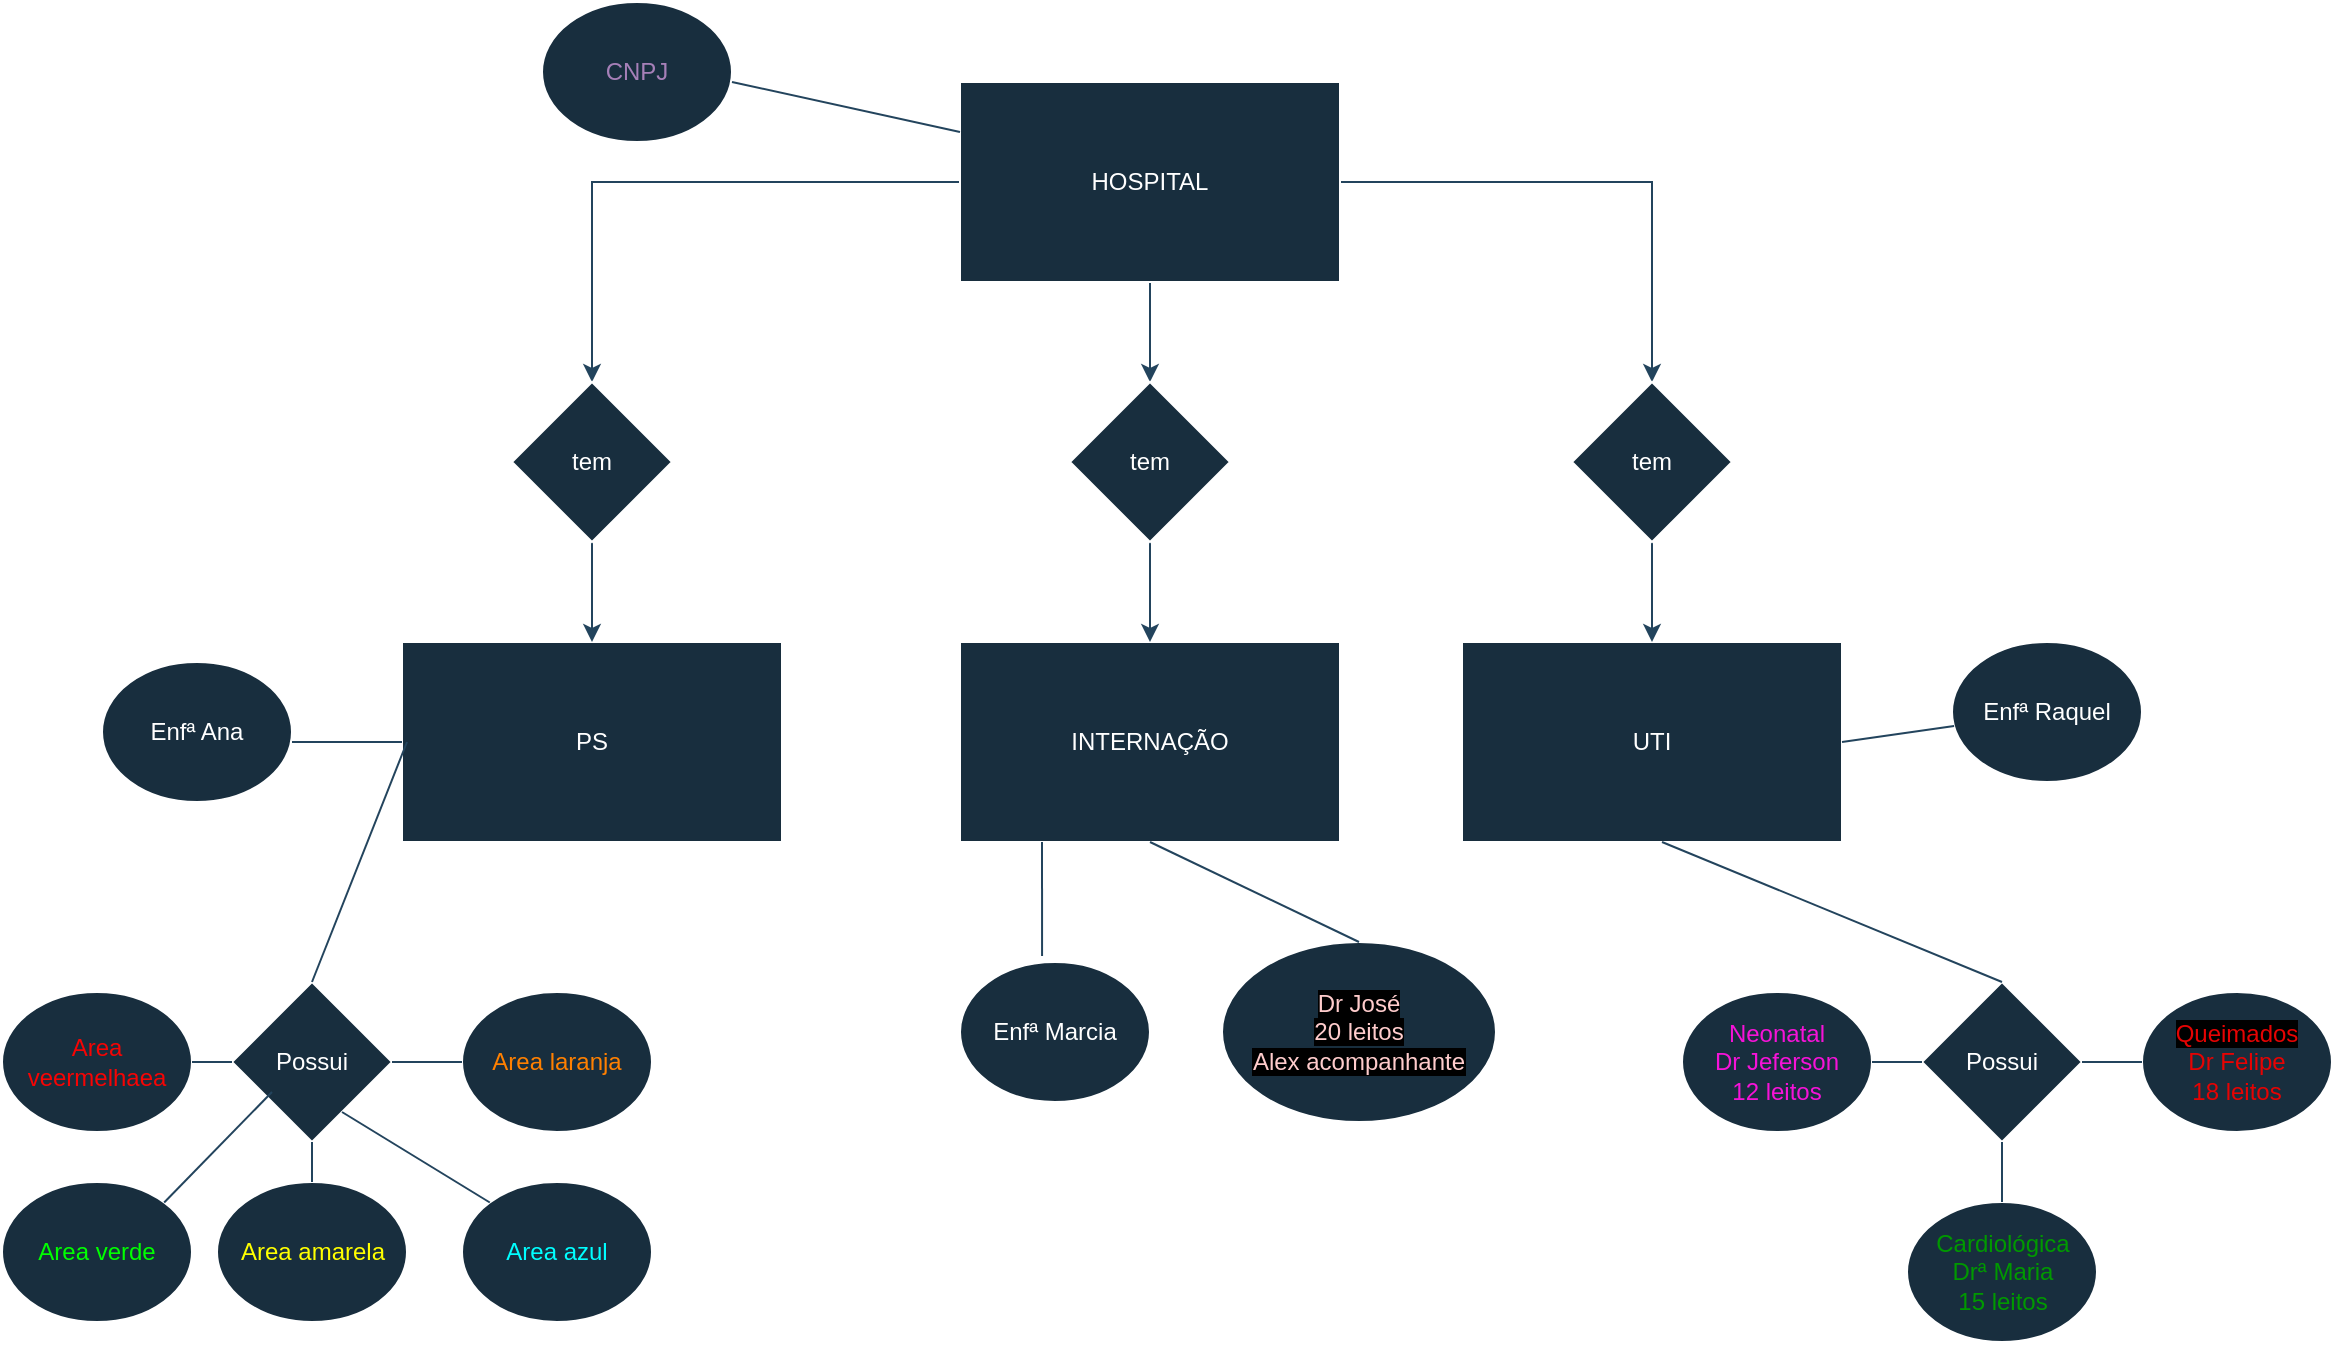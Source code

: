 <mxfile version="24.5.5" type="github">
  <diagram name="Página-1" id="9cw3B4inSjMo38Ms82-4">
    <mxGraphModel dx="2261" dy="746" grid="1" gridSize="10" guides="1" tooltips="1" connect="1" arrows="1" fold="1" page="1" pageScale="1" pageWidth="827" pageHeight="1169" background="none" math="0" shadow="0">
      <root>
        <mxCell id="0" />
        <mxCell id="1" parent="0" />
        <mxCell id="vzmwz0aEmTG5z7iLnakc-7" value="" style="edgeStyle=orthogonalEdgeStyle;rounded=0;orthogonalLoop=1;jettySize=auto;html=1;labelBackgroundColor=none;fontColor=default;strokeColor=#23445D;" parent="1" source="vzmwz0aEmTG5z7iLnakc-2" target="vzmwz0aEmTG5z7iLnakc-6" edge="1">
          <mxGeometry relative="1" as="geometry" />
        </mxCell>
        <mxCell id="vzmwz0aEmTG5z7iLnakc-9" value="" style="edgeStyle=orthogonalEdgeStyle;rounded=0;orthogonalLoop=1;jettySize=auto;html=1;labelBackgroundColor=none;fontColor=default;strokeColor=#23445D;" parent="1" source="vzmwz0aEmTG5z7iLnakc-2" target="vzmwz0aEmTG5z7iLnakc-8" edge="1">
          <mxGeometry relative="1" as="geometry" />
        </mxCell>
        <mxCell id="vzmwz0aEmTG5z7iLnakc-11" value="" style="edgeStyle=orthogonalEdgeStyle;rounded=0;orthogonalLoop=1;jettySize=auto;html=1;labelBackgroundColor=none;fontColor=default;strokeColor=#23445D;" parent="1" source="vzmwz0aEmTG5z7iLnakc-2" target="vzmwz0aEmTG5z7iLnakc-10" edge="1">
          <mxGeometry relative="1" as="geometry" />
        </mxCell>
        <mxCell id="vzmwz0aEmTG5z7iLnakc-2" value="HOSPITAL" style="rounded=0;whiteSpace=wrap;html=1;labelBackgroundColor=none;fillColor=#182E3E;strokeColor=#FFFFFF;fontColor=#FFFFFF;" parent="1" vertex="1">
          <mxGeometry x="319" y="50" width="190" height="100" as="geometry" />
        </mxCell>
        <mxCell id="vzmwz0aEmTG5z7iLnakc-3" value="PS" style="rounded=0;whiteSpace=wrap;html=1;labelBackgroundColor=none;fillColor=#182E3E;strokeColor=#FFFFFF;fontColor=#FFFFFF;" parent="1" vertex="1">
          <mxGeometry x="40" y="330" width="190" height="100" as="geometry" />
        </mxCell>
        <mxCell id="vzmwz0aEmTG5z7iLnakc-4" value="INTERNAÇÃO" style="rounded=0;whiteSpace=wrap;html=1;labelBackgroundColor=none;fillColor=#182E3E;strokeColor=#FFFFFF;fontColor=#FFFFFF;" parent="1" vertex="1">
          <mxGeometry x="319" y="330" width="190" height="100" as="geometry" />
        </mxCell>
        <mxCell id="vzmwz0aEmTG5z7iLnakc-5" value="UTI" style="rounded=0;whiteSpace=wrap;html=1;labelBackgroundColor=none;fillColor=#182E3E;strokeColor=#FFFFFF;fontColor=#FFFFFF;" parent="1" vertex="1">
          <mxGeometry x="570" y="330" width="190" height="100" as="geometry" />
        </mxCell>
        <mxCell id="vzmwz0aEmTG5z7iLnakc-12" style="edgeStyle=orthogonalEdgeStyle;rounded=0;orthogonalLoop=1;jettySize=auto;html=1;exitX=0.5;exitY=1;exitDx=0;exitDy=0;entryX=0.5;entryY=0;entryDx=0;entryDy=0;labelBackgroundColor=none;fontColor=default;strokeColor=#23445D;" parent="1" source="vzmwz0aEmTG5z7iLnakc-6" target="vzmwz0aEmTG5z7iLnakc-3" edge="1">
          <mxGeometry relative="1" as="geometry" />
        </mxCell>
        <mxCell id="vzmwz0aEmTG5z7iLnakc-6" value="tem" style="rhombus;whiteSpace=wrap;html=1;rounded=0;labelBackgroundColor=none;fillColor=#182E3E;strokeColor=#FFFFFF;fontColor=#FFFFFF;" parent="1" vertex="1">
          <mxGeometry x="95" y="200" width="80" height="80" as="geometry" />
        </mxCell>
        <mxCell id="vzmwz0aEmTG5z7iLnakc-14" style="edgeStyle=orthogonalEdgeStyle;rounded=0;orthogonalLoop=1;jettySize=auto;html=1;exitX=0.5;exitY=1;exitDx=0;exitDy=0;entryX=0.5;entryY=0;entryDx=0;entryDy=0;labelBackgroundColor=none;fontColor=default;strokeColor=#23445D;" parent="1" source="vzmwz0aEmTG5z7iLnakc-8" target="vzmwz0aEmTG5z7iLnakc-5" edge="1">
          <mxGeometry relative="1" as="geometry" />
        </mxCell>
        <mxCell id="vzmwz0aEmTG5z7iLnakc-8" value="tem" style="rhombus;whiteSpace=wrap;html=1;rounded=0;labelBackgroundColor=none;fillColor=#182E3E;strokeColor=#FFFFFF;fontColor=#FFFFFF;" parent="1" vertex="1">
          <mxGeometry x="625" y="200" width="80" height="80" as="geometry" />
        </mxCell>
        <mxCell id="vzmwz0aEmTG5z7iLnakc-13" style="edgeStyle=orthogonalEdgeStyle;rounded=0;orthogonalLoop=1;jettySize=auto;html=1;exitX=0.5;exitY=1;exitDx=0;exitDy=0;entryX=0.5;entryY=0;entryDx=0;entryDy=0;labelBackgroundColor=none;fontColor=default;strokeColor=#23445D;" parent="1" source="vzmwz0aEmTG5z7iLnakc-10" target="vzmwz0aEmTG5z7iLnakc-4" edge="1">
          <mxGeometry relative="1" as="geometry" />
        </mxCell>
        <mxCell id="vzmwz0aEmTG5z7iLnakc-10" value="tem" style="rhombus;whiteSpace=wrap;html=1;rounded=0;labelBackgroundColor=none;fillColor=#182E3E;strokeColor=#FFFFFF;fontColor=#FFFFFF;" parent="1" vertex="1">
          <mxGeometry x="374" y="200" width="80" height="80" as="geometry" />
        </mxCell>
        <mxCell id="vzmwz0aEmTG5z7iLnakc-15" value="Possui" style="rhombus;whiteSpace=wrap;html=1;rounded=0;labelBackgroundColor=none;fillColor=#182E3E;strokeColor=#FFFFFF;fontColor=#FFFFFF;" parent="1" vertex="1">
          <mxGeometry x="800" y="500" width="80" height="80" as="geometry" />
        </mxCell>
        <mxCell id="vzmwz0aEmTG5z7iLnakc-35" value="Possui" style="rhombus;whiteSpace=wrap;html=1;rounded=0;labelBackgroundColor=none;fillColor=#182E3E;strokeColor=#FFFFFF;fontColor=#FFFFFF;" parent="1" vertex="1">
          <mxGeometry x="-45" y="500" width="80" height="80" as="geometry" />
        </mxCell>
        <mxCell id="HVi-EL340AfQO1tvC8Ps-2" value="&lt;font color=&quot;#f613d8&quot;&gt;Neonatal&lt;/font&gt;&lt;div&gt;&lt;font color=&quot;#f613d8&quot;&gt;Dr Jeferson&lt;/font&gt;&lt;/div&gt;&lt;div&gt;&lt;font color=&quot;#f613d8&quot;&gt;12 leitos&lt;/font&gt;&lt;/div&gt;" style="ellipse;whiteSpace=wrap;html=1;labelBackgroundColor=none;fillColor=#182E3E;strokeColor=#FFFFFF;fontColor=#FFFFFF;" vertex="1" parent="1">
          <mxGeometry x="680" y="505" width="95" height="70" as="geometry" />
        </mxCell>
        <mxCell id="HVi-EL340AfQO1tvC8Ps-4" value="&lt;span style=&quot;color: rgb(230, 3, 3); background-color: rgb(0, 0, 0);&quot;&gt;Queimados&lt;/span&gt;&lt;div style=&quot;color: rgb(230, 3, 3);&quot;&gt;Dr Felipe&lt;/div&gt;&lt;div style=&quot;color: rgb(230, 3, 3);&quot;&gt;18 leitos&lt;/div&gt;" style="ellipse;whiteSpace=wrap;html=1;labelBackgroundColor=none;fillColor=#182E3E;strokeColor=#FFFFFF;fontColor=#FFFFFF;" vertex="1" parent="1">
          <mxGeometry x="910" y="505" width="95" height="70" as="geometry" />
        </mxCell>
        <mxCell id="HVi-EL340AfQO1tvC8Ps-5" value="&lt;font color=&quot;#009900&quot;&gt;Cardiológica&lt;/font&gt;&lt;div style=&quot;color: rgb(0, 0, 0);&quot;&gt;&lt;font color=&quot;#009900&quot;&gt;Drª Maria&lt;/font&gt;&lt;/div&gt;&lt;div style=&quot;color: rgb(0, 0, 0);&quot;&gt;&lt;font color=&quot;#009900&quot;&gt;15 leitos&lt;/font&gt;&lt;/div&gt;" style="ellipse;whiteSpace=wrap;html=1;labelBackgroundColor=none;fillColor=#182E3E;strokeColor=#FFFFFF;fontColor=#FFFFFF;" vertex="1" parent="1">
          <mxGeometry x="792.5" y="610" width="95" height="70" as="geometry" />
        </mxCell>
        <mxCell id="HVi-EL340AfQO1tvC8Ps-25" value="&lt;font color=&quot;#f60404&quot;&gt;Area veermelhaea&lt;/font&gt;" style="ellipse;whiteSpace=wrap;html=1;labelBackgroundColor=none;fillColor=#182E3E;strokeColor=#FFFFFF;fontColor=#FFFFFF;" vertex="1" parent="1">
          <mxGeometry x="-160" y="505" width="95" height="70" as="geometry" />
        </mxCell>
        <mxCell id="HVi-EL340AfQO1tvC8Ps-26" value="&lt;font color=&quot;#ff8000&quot;&gt;Area laranja&lt;/font&gt;" style="ellipse;whiteSpace=wrap;html=1;labelBackgroundColor=none;fillColor=#182E3E;strokeColor=#FFFFFF;fontColor=#FFFFFF;" vertex="1" parent="1">
          <mxGeometry x="70" y="505" width="95" height="70" as="geometry" />
        </mxCell>
        <mxCell id="HVi-EL340AfQO1tvC8Ps-27" value="&lt;font color=&quot;#ffff00&quot;&gt;Area amarela&lt;/font&gt;" style="ellipse;whiteSpace=wrap;html=1;labelBackgroundColor=none;fillColor=#182E3E;strokeColor=#FFFFFF;fontColor=#FFFFFF;" vertex="1" parent="1">
          <mxGeometry x="-52.5" y="600" width="95" height="70" as="geometry" />
        </mxCell>
        <mxCell id="HVi-EL340AfQO1tvC8Ps-29" value="" style="endArrow=none;html=1;rounded=0;strokeColor=#23445D;exitX=1;exitY=0.5;exitDx=0;exitDy=0;" edge="1" parent="1" source="HVi-EL340AfQO1tvC8Ps-25">
          <mxGeometry width="50" height="50" relative="1" as="geometry">
            <mxPoint x="-80" y="540" as="sourcePoint" />
            <mxPoint x="-45" y="540" as="targetPoint" />
          </mxGeometry>
        </mxCell>
        <mxCell id="HVi-EL340AfQO1tvC8Ps-30" value="" style="endArrow=none;html=1;rounded=0;strokeColor=#23445D;entryX=0.5;entryY=1;entryDx=0;entryDy=0;exitX=0.5;exitY=0;exitDx=0;exitDy=0;exitPerimeter=0;" edge="1" parent="1" source="HVi-EL340AfQO1tvC8Ps-27" target="vzmwz0aEmTG5z7iLnakc-35">
          <mxGeometry width="50" height="50" relative="1" as="geometry">
            <mxPoint x="-5" y="620" as="sourcePoint" />
            <mxPoint x="20" y="590" as="targetPoint" />
          </mxGeometry>
        </mxCell>
        <mxCell id="HVi-EL340AfQO1tvC8Ps-31" value="" style="endArrow=none;html=1;rounded=0;strokeColor=#23445D;entryX=0;entryY=0.5;entryDx=0;entryDy=0;" edge="1" parent="1" target="HVi-EL340AfQO1tvC8Ps-26">
          <mxGeometry width="50" height="50" relative="1" as="geometry">
            <mxPoint x="35" y="540" as="sourcePoint" />
            <mxPoint x="70" y="540" as="targetPoint" />
          </mxGeometry>
        </mxCell>
        <mxCell id="HVi-EL340AfQO1tvC8Ps-32" value="" style="endArrow=none;html=1;rounded=0;strokeColor=#23445D;exitX=0.5;exitY=0;exitDx=0;exitDy=0;" edge="1" parent="1" source="HVi-EL340AfQO1tvC8Ps-5">
          <mxGeometry width="50" height="50" relative="1" as="geometry">
            <mxPoint x="840" y="610" as="sourcePoint" />
            <mxPoint x="840" y="580" as="targetPoint" />
          </mxGeometry>
        </mxCell>
        <mxCell id="HVi-EL340AfQO1tvC8Ps-34" value="" style="endArrow=none;html=1;rounded=0;strokeColor=#23445D;entryX=0;entryY=0.5;entryDx=0;entryDy=0;" edge="1" parent="1" target="HVi-EL340AfQO1tvC8Ps-4">
          <mxGeometry width="50" height="50" relative="1" as="geometry">
            <mxPoint x="880" y="540" as="sourcePoint" />
            <mxPoint x="910" y="540" as="targetPoint" />
          </mxGeometry>
        </mxCell>
        <mxCell id="HVi-EL340AfQO1tvC8Ps-37" value="&lt;font color=&quot;#00ffff&quot;&gt;Area azul&lt;/font&gt;" style="ellipse;whiteSpace=wrap;html=1;labelBackgroundColor=none;fillColor=#182E3E;strokeColor=#FFFFFF;fontColor=#FFFFFF;" vertex="1" parent="1">
          <mxGeometry x="70" y="600" width="95" height="70" as="geometry" />
        </mxCell>
        <mxCell id="HVi-EL340AfQO1tvC8Ps-38" value="&lt;font color=&quot;#00ff00&quot;&gt;Area verde&lt;/font&gt;" style="ellipse;whiteSpace=wrap;html=1;labelBackgroundColor=none;fillColor=#182E3E;strokeColor=#FFFFFF;fontColor=#FFFFFF;" vertex="1" parent="1">
          <mxGeometry x="-160" y="600" width="95" height="70" as="geometry" />
        </mxCell>
        <mxCell id="HVi-EL340AfQO1tvC8Ps-39" value="" style="endArrow=none;html=1;rounded=0;strokeColor=#23445D;entryX=0;entryY=0;entryDx=0;entryDy=0;" edge="1" parent="1" target="HVi-EL340AfQO1tvC8Ps-37">
          <mxGeometry width="50" height="50" relative="1" as="geometry">
            <mxPoint x="10" y="565" as="sourcePoint" />
            <mxPoint x="60" y="515" as="targetPoint" />
          </mxGeometry>
        </mxCell>
        <mxCell id="HVi-EL340AfQO1tvC8Ps-41" value="" style="endArrow=none;html=1;rounded=0;strokeColor=#23445D;exitX=1;exitY=0;exitDx=0;exitDy=0;" edge="1" parent="1" source="HVi-EL340AfQO1tvC8Ps-38">
          <mxGeometry width="50" height="50" relative="1" as="geometry">
            <mxPoint x="-75" y="605" as="sourcePoint" />
            <mxPoint x="-25" y="555" as="targetPoint" />
          </mxGeometry>
        </mxCell>
        <mxCell id="HVi-EL340AfQO1tvC8Ps-42" value="" style="endArrow=none;html=1;rounded=0;strokeColor=#23445D;exitX=0.5;exitY=0;exitDx=0;exitDy=0;" edge="1" parent="1" source="vzmwz0aEmTG5z7iLnakc-15">
          <mxGeometry width="50" height="50" relative="1" as="geometry">
            <mxPoint x="670" y="540" as="sourcePoint" />
            <mxPoint x="670" y="430" as="targetPoint" />
          </mxGeometry>
        </mxCell>
        <mxCell id="HVi-EL340AfQO1tvC8Ps-44" value="" style="endArrow=none;html=1;rounded=0;strokeColor=#23445D;exitX=1;exitY=0.5;exitDx=0;exitDy=0;" edge="1" parent="1" source="HVi-EL340AfQO1tvC8Ps-2">
          <mxGeometry width="50" height="50" relative="1" as="geometry">
            <mxPoint x="790" y="560" as="sourcePoint" />
            <mxPoint x="800" y="540" as="targetPoint" />
          </mxGeometry>
        </mxCell>
        <mxCell id="HVi-EL340AfQO1tvC8Ps-45" value="" style="endArrow=none;html=1;rounded=0;strokeColor=#23445D;exitX=0.5;exitY=0;exitDx=0;exitDy=0;" edge="1" parent="1" source="vzmwz0aEmTG5z7iLnakc-35">
          <mxGeometry width="50" height="50" relative="1" as="geometry">
            <mxPoint x="-7.5" y="430" as="sourcePoint" />
            <mxPoint x="42.5" y="380" as="targetPoint" />
          </mxGeometry>
        </mxCell>
        <mxCell id="HVi-EL340AfQO1tvC8Ps-46" value="&lt;font color=&quot;#ffcccc&quot;&gt;&lt;span style=&quot;background-color: rgb(0, 0, 0);&quot;&gt;Dr José&lt;/span&gt;&lt;/font&gt;&lt;div&gt;&lt;font color=&quot;#ffcccc&quot;&gt;&lt;span style=&quot;background-color: rgb(0, 0, 0);&quot;&gt;20 leitos&lt;/span&gt;&lt;/font&gt;&lt;/div&gt;&lt;div&gt;&lt;font color=&quot;#ffcccc&quot;&gt;&lt;span style=&quot;background-color: rgb(0, 0, 0);&quot;&gt;Alex acompanhante&lt;/span&gt;&lt;/font&gt;&lt;/div&gt;" style="ellipse;whiteSpace=wrap;html=1;labelBackgroundColor=none;fillColor=#182E3E;strokeColor=#FFFFFF;fontColor=#FFFFFF;" vertex="1" parent="1">
          <mxGeometry x="450" y="480" width="137" height="90" as="geometry" />
        </mxCell>
        <mxCell id="HVi-EL340AfQO1tvC8Ps-47" value="" style="endArrow=none;html=1;rounded=0;strokeColor=#23445D;exitX=0.5;exitY=0;exitDx=0;exitDy=0;" edge="1" parent="1" source="HVi-EL340AfQO1tvC8Ps-46">
          <mxGeometry width="50" height="50" relative="1" as="geometry">
            <mxPoint x="364" y="480" as="sourcePoint" />
            <mxPoint x="414" y="430" as="targetPoint" />
          </mxGeometry>
        </mxCell>
        <mxCell id="HVi-EL340AfQO1tvC8Ps-48" value="&lt;font color=&quot;#a680b8&quot;&gt;CNPJ&lt;/font&gt;" style="ellipse;whiteSpace=wrap;html=1;labelBackgroundColor=none;fillColor=#182E3E;strokeColor=#FFFFFF;fontColor=#FFFFFF;" vertex="1" parent="1">
          <mxGeometry x="110" y="10" width="95" height="70" as="geometry" />
        </mxCell>
        <mxCell id="HVi-EL340AfQO1tvC8Ps-52" value="" style="endArrow=none;html=1;rounded=0;strokeColor=#23445D;entryX=0;entryY=0.25;entryDx=0;entryDy=0;" edge="1" parent="1" target="vzmwz0aEmTG5z7iLnakc-2">
          <mxGeometry width="50" height="50" relative="1" as="geometry">
            <mxPoint x="205" y="50" as="sourcePoint" />
            <mxPoint x="255" as="targetPoint" />
          </mxGeometry>
        </mxCell>
        <mxCell id="HVi-EL340AfQO1tvC8Ps-53" value="Enfª Ana" style="ellipse;whiteSpace=wrap;html=1;labelBackgroundColor=none;fillColor=#182E3E;strokeColor=#FFFFFF;fontColor=#FFFFFF;" vertex="1" parent="1">
          <mxGeometry x="-110" y="340" width="95" height="70" as="geometry" />
        </mxCell>
        <mxCell id="HVi-EL340AfQO1tvC8Ps-54" value="Enfª Marcia" style="ellipse;whiteSpace=wrap;html=1;labelBackgroundColor=none;fillColor=#182E3E;strokeColor=#FFFFFF;fontColor=#FFFFFF;" vertex="1" parent="1">
          <mxGeometry x="319" y="490" width="95" height="70" as="geometry" />
        </mxCell>
        <mxCell id="HVi-EL340AfQO1tvC8Ps-55" value="Enfª Raquel" style="ellipse;whiteSpace=wrap;html=1;labelBackgroundColor=none;fillColor=#182E3E;strokeColor=#FFFFFF;fontColor=#FFFFFF;" vertex="1" parent="1">
          <mxGeometry x="815" y="330" width="95" height="70" as="geometry" />
        </mxCell>
        <mxCell id="HVi-EL340AfQO1tvC8Ps-56" value="" style="endArrow=none;html=1;rounded=0;strokeColor=#23445D;entryX=0;entryY=0.5;entryDx=0;entryDy=0;" edge="1" parent="1" target="vzmwz0aEmTG5z7iLnakc-3">
          <mxGeometry width="50" height="50" relative="1" as="geometry">
            <mxPoint x="-15" y="380" as="sourcePoint" />
            <mxPoint x="20" y="380" as="targetPoint" />
          </mxGeometry>
        </mxCell>
        <mxCell id="HVi-EL340AfQO1tvC8Ps-57" value="" style="endArrow=none;html=1;rounded=0;strokeColor=#23445D;exitX=0.432;exitY=-0.043;exitDx=0;exitDy=0;exitPerimeter=0;" edge="1" parent="1" source="HVi-EL340AfQO1tvC8Ps-54">
          <mxGeometry width="50" height="50" relative="1" as="geometry">
            <mxPoint x="310" y="480" as="sourcePoint" />
            <mxPoint x="360" y="430" as="targetPoint" />
          </mxGeometry>
        </mxCell>
        <mxCell id="HVi-EL340AfQO1tvC8Ps-59" value="" style="endArrow=none;html=1;rounded=0;strokeColor=#23445D;entryX=0.011;entryY=0.6;entryDx=0;entryDy=0;entryPerimeter=0;" edge="1" parent="1" target="HVi-EL340AfQO1tvC8Ps-55">
          <mxGeometry width="50" height="50" relative="1" as="geometry">
            <mxPoint x="760" y="380" as="sourcePoint" />
            <mxPoint x="790" y="350" as="targetPoint" />
          </mxGeometry>
        </mxCell>
      </root>
    </mxGraphModel>
  </diagram>
</mxfile>
